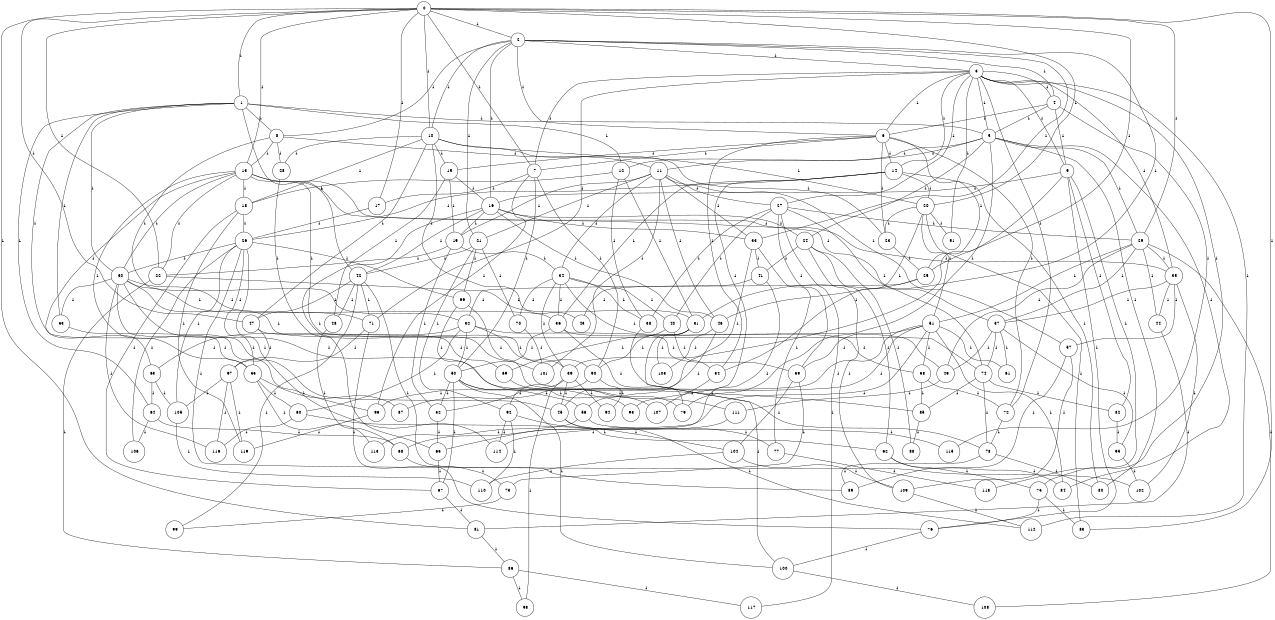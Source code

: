 graph G {
size="8.5,11;"
ratio = "expand;"
fixedsize="true;"
overlap="scale;"
node[shape=circle,width=.12,hight=.12,fontsize=12]
edge[fontsize=12]

0[label=" 0" color=black, pos="0.20835632,1.2385179!"];
1[label=" 1" color=black, pos="1.2144211,0.021020399!"];
2[label=" 2" color=black, pos="0.86342306,0.35595464!"];
3[label=" 3" color=black, pos="2.6671397,1.3273306!"];
4[label=" 4" color=black, pos="2.0315546,1.9759614!"];
5[label=" 5" color=black, pos="0.039657369,0.29786262!"];
6[label=" 6" color=black, pos="2.4239922,1.491066!"];
7[label=" 7" color=black, pos="2.0399264,2.7749802!"];
8[label=" 8" color=black, pos="1.3786885,2.5579452!"];
9[label=" 9" color=black, pos="2.7576037,2.0557466!"];
10[label=" 10" color=black, pos="1.0061524,1.8561766!"];
11[label=" 11" color=black, pos="1.8217377,2.4304463!"];
12[label=" 12" color=black, pos="2.5129364,2.7194746!"];
13[label=" 13" color=black, pos="0.60016689,2.9771451!"];
14[label=" 14" color=black, pos="0.71181932,0.4878978!"];
15[label=" 15" color=black, pos="1.8729689,2.8446782e-05!"];
16[label=" 16" color=black, pos="0.27637619,0.84476698!"];
17[label=" 17" color=black, pos="2.1369393,1.6550067!"];
18[label=" 18" color=black, pos="0.31221488,1.8163838!"];
19[label=" 19" color=black, pos="2.6946905,0.98724488!"];
20[label=" 20" color=black, pos="2.6532379,2.7602207!"];
21[label=" 21" color=black, pos="2.7240568,2.2775639!"];
22[label=" 22" color=black, pos="2.2055769,1.1876218!"];
23[label=" 23" color=black, pos="0.028339794,1.3302033!"];
24[label=" 24" color=black, pos="2.7456239,2.3386959!"];
25[label=" 25" color=black, pos="1.0754839,2.025655!"];
26[label=" 26" color=black, pos="1.5048859,2.5216514!"];
27[label=" 27" color=black, pos="1.088869,0.40720327!"];
28[label=" 28" color=black, pos="2.2156157,1.9955117!"];
29[label=" 29" color=black, pos="2.9047897,0.37554857!"];
30[label=" 30" color=black, pos="2.0385374,2.1889125!"];
31[label=" 31" color=black, pos="1.7508206,1.3715932!"];
32[label=" 32" color=black, pos="2.6940861,0.37900776!"];
33[label=" 33" color=black, pos="0.70399169,1.1572687!"];
34[label=" 34" color=black, pos="0.24670159,1.4084539!"];
35[label=" 35" color=black, pos="2.1878163,1.0776775!"];
36[label=" 36" color=black, pos="2.9830812,1.3431046!"];
37[label=" 37" color=black, pos="1.346265,2.9982375!"];
38[label=" 38" color=black, pos="1.2818235,2.4516796!"];
39[label=" 39" color=black, pos="1.7062658,1.5290886!"];
40[label=" 40" color=black, pos="2.5335619,0.16992183!"];
41[label=" 41" color=black, pos="0.31275911,2.4464312!"];
42[label=" 42" color=black, pos="2.0061106,1.8950313!"];
43[label=" 43" color=black, pos="2.6705423,2.597359!"];
44[label=" 44" color=black, pos="2.0458981,2.5414944!"];
45[label=" 45" color=black, pos="1.6591167,0.77696548!"];
46[label=" 46" color=black, pos="0.72688192,0.97358427!"];
47[label=" 47" color=black, pos="0.051917912,1.8334996!"];
48[label=" 48" color=black, pos="1.4107692,0.82303344!"];
49[label=" 49" color=black, pos="1.330612,0.28298904!"];
50[label=" 50" color=black, pos="2.1243498,2.5306496!"];
51[label=" 51" color=black, pos="1.1507292,0.44851562!"];
52[label=" 52" color=black, pos="1.0684721,2.5887904!"];
53[label=" 53" color=black, pos="1.5297419,0.66852904!"];
54[label=" 54" color=black, pos="0.59440103,0.68977155!"];
55[label=" 55" color=black, pos="2.1447862,2.2317988!"];
56[label=" 56" color=black, pos="2.5266926,2.2790837!"];
57[label=" 57" color=black, pos="2.3242968,2.1940272!"];
58[label=" 58" color=black, pos="1.7400931,1.2435387!"];
59[label=" 59" color=black, pos="2.8526853,0.087449695!"];
60[label=" 60" color=black, pos="1.6820643,2.6487463!"];
61[label=" 61" color=black, pos="2.0419961,1.4684301!"];
62[label=" 62" color=black, pos="1.9593887,0.28271603!"];
63[label=" 63" color=black, pos="2.6814728,2.6597303!"];
64[label=" 64" color=black, pos="0.56934702,2.0654699!"];
65[label=" 65" color=black, pos="0.50088677,0.34229047!"];
66[label=" 66" color=black, pos="2.9841739,2.1318022!"];
67[label=" 67" color=black, pos="2.2778835,0.75801669!"];
68[label=" 68" color=black, pos="0.89549208,1.1717541!"];
69[label=" 69" color=black, pos="2.7240384,0.57388525!"];
70[label=" 70" color=black, pos="0.79838576,2.7876019!"];
71[label=" 71" color=black, pos="1.3711161,2.6880239!"];
72[label=" 72" color=black, pos="1.3861461,0.83410696!"];
73[label=" 73" color=black, pos="0.012990919,2.1280128!"];
74[label=" 74" color=black, pos="0.76222662,2.834024!"];
75[label=" 75" color=black, pos="1.479067,1.000058!"];
76[label=" 76" color=black, pos="0.99880373,2.3120472!"];
77[label=" 77" color=black, pos="0.81199631,1.4062691!"];
78[label=" 78" color=black, pos="2.7425337,1.0902406!"];
79[label=" 79" color=black, pos="2.6412031,0.054112894!"];
80[label=" 80" color=black, pos="1.5317582,2.9143822!"];
81[label=" 81" color=black, pos="2.0646173,1.541914!"];
82[label=" 82" color=black, pos="2.30221,2.8669541!"];
83[label=" 83" color=black, pos="0.96797871,0.15583598!"];
84[label=" 84" color=black, pos="1.0388242,0.68962453!"];
85[label=" 85" color=black, pos="2.3538156,0.46120262!"];
86[label=" 86" color=black, pos="0.28976464,1.2099991!"];
87[label=" 87" color=black, pos="2.3297076,0.95831704!"];
88[label=" 88" color=black, pos="0.15233186,0.40621503!"];
89[label=" 89" color=black, pos="2.9150941,0.043793031!"];
90[label=" 90" color=black, pos="2.324067,1.998581!"];
91[label=" 91" color=black, pos="2.7777592,1.2588281!"];
92[label=" 92" color=black, pos="0.62230018,1.667404!"];
93[label=" 93" color=black, pos="0.044346317,1.0724651!"];
94[label=" 94" color=black, pos="0.68004977,0.26507874!"];
95[label=" 95" color=black, pos="0.54657621,1.8712233!"];
96[label=" 96" color=black, pos="1.096095,1.9158572!"];
97[label=" 97" color=black, pos="1.2255673,0.2284932!"];
98[label=" 98" color=black, pos="0.87039732,0.84168003!"];
99[label=" 99" color=black, pos="0.38149125,1.4647399!"];
100[label=" 100" color=black, pos="0.048960845,2.9799072!"];
101[label=" 101" color=black, pos="2.2607504,2.4274181!"];
102[label=" 102" color=black, pos="1.3348365,2.9505576!"];
103[label=" 103" color=black, pos="0.91589264,0.58032078!"];
104[label=" 104" color=black, pos="0.099219247,0.023176706!"];
105[label=" 105" color=black, pos="0.45582821,2.8744209!"];
106[label=" 106" color=black, pos="0.47874415,0.97438202!"];
107[label=" 107" color=black, pos="2.8166091,2.8640268!"];
108[label=" 108" color=black, pos="2.5712658,1.9588771!"];
109[label=" 109" color=black, pos="2.8963063,2.7728164!"];
110[label=" 110" color=black, pos="1.0787921,2.1125555!"];
111[label=" 111" color=black, pos="0.5451549,1.0066723!"];
112[label=" 112" color=black, pos="2.1890543,1.9691607!"];
113[label=" 113" color=black, pos="2.281519,0.97110803!"];
114[label=" 114" color=black, pos="0.55968256,2.6204985!"];
115[label=" 115" color=black, pos="0.38461196,0.24186162!"];
116[label=" 116" color=black, pos="1.3284594,0.78789391!"];
117[label=" 117" color=black, pos="1.587034,2.4559085!"];
118[label=" 118" color=black, pos="1.2840843,2.6605108!"];
119[label=" 119" color=black, pos="0.26134036,0.4736133!"];
0--1[label="1"]
0--2[label="1"]
0--7[label="1"]
0--10[label="1"]
0--13[label="1"]
0--17[label="1"]
0--20[label="1"]
0--22[label="1"]
0--25[label="1"]
0--29[label="1"]
0--47[label="1"]
0--81[label="1"]
0--83[label="1"]
1--5[label="1"]
1--8[label="1"]
1--12[label="1"]
1--30[label="1"]
1--42[label="1"]
1--53[label="1"]
1--55[label="1"]
1--64[label="1"]
2--3[label="1"]
2--4[label="1"]
2--6[label="1"]
2--8[label="1"]
2--10[label="1"]
2--16[label="1"]
2--21[label="1"]
2--31[label="1"]
2--33[label="1"]
3--4[label="1"]
3--5[label="1"]
3--6[label="1"]
3--7[label="1"]
3--9[label="1"]
3--14[label="1"]
3--27[label="1"]
3--35[label="1"]
3--71[label="1"]
3--72[label="1"]
3--75[label="1"]
3--91[label="1"]
3--112[label="1"]
4--5[label="1"]
4--6[label="1"]
4--9[label="1"]
4--115[label="1"]
5--11[label="1"]
5--12[label="1"]
5--24[label="1"]
5--29[label="1"]
5--79[label="1"]
5--80[label="1"]
5--84[label="1"]
6--7[label="1"]
6--14[label="1"]
6--15[label="1"]
6--23[label="1"]
6--25[label="1"]
6--54[label="1"]
6--72[label="1"]
7--17[label="1"]
7--50[label="1"]
7--90[label="1"]
7--96[label="1"]
8--11[label="1"]
8--13[label="1"]
8--28[label="1"]
8--32[label="1"]
9--16[label="1"]
9--39[label="1"]
9--76[label="1"]
9--82[label="1"]
9--118[label="1"]
10--15[label="1"]
10--18[label="1"]
10--20[label="1"]
10--23[label="1"]
10--28[label="1"]
10--43[label="1"]
10--47[label="1"]
11--19[label="1"]
11--21[label="1"]
11--27[label="1"]
11--33[label="1"]
11--34[label="1"]
11--46[label="1"]
11--57[label="1"]
11--101[label="1"]
12--18[label="1"]
12--31[label="1"]
12--38[label="1"]
13--18[label="1"]
13--22[label="1"]
13--30[label="1"]
13--35[label="1"]
13--37[label="1"]
13--63[label="1"]
13--74[label="1"]
13--96[label="1"]
14--20[label="1"]
14--26[label="1"]
14--36[label="1"]
14--80[label="1"]
14--93[label="1"]
15--16[label="1"]
15--19[label="1"]
15--48[label="1"]
16--19[label="1"]
16--24[label="1"]
16--33[label="1"]
16--42[label="1"]
16--46[label="1"]
16--65[label="1"]
17--26[label="1"]
18--26[label="1"]
18--67[label="1"]
18--119[label="1"]
19--22[label="1"]
19--34[label="1"]
19--52[label="1"]
20--23[label="1"]
20--51[label="1"]
20--54[label="1"]
20--83[label="1"]
20--91[label="1"]
21--42[label="1"]
21--66[label="1"]
21--70[label="1"]
21--92[label="1"]
22--31[label="1"]
22--86[label="1"]
23--25[label="1"]
24--41[label="1"]
24--62[label="1"]
24--88[label="1"]
24--109[label="1"]
25--32[label="1"]
25--46[label="1"]
26--30[label="1"]
26--55[label="1"]
26--66[label="1"]
26--102[label="1"]
26--105[label="1"]
26--106[label="1"]
26--114[label="1"]
27--29[label="1"]
27--38[label="1"]
27--40[label="1"]
27--59[label="1"]
27--74[label="1"]
27--117[label="1"]
28--90[label="1"]
29--35[label="1"]
29--37[label="1"]
29--44[label="1"]
29--49[label="1"]
29--51[label="1"]
29--108[label="1"]
30--36[label="1"]
30--45[label="1"]
30--53[label="1"]
30--71[label="1"]
30--101[label="1"]
30--111[label="1"]
30--116[label="1"]
31--90[label="1"]
31--100[label="1"]
31--103[label="1"]
32--39[label="1"]
32--50[label="1"]
32--59[label="1"]
32--60[label="1"]
32--63[label="1"]
33--41[label="1"]
33--45[label="1"]
33--77[label="1"]
34--36[label="1"]
34--38[label="1"]
34--39[label="1"]
34--40[label="1"]
34--49[label="1"]
34--70[label="1"]
35--37[label="1"]
35--44[label="1"]
35--57[label="1"]
35--102[label="1"]
36--50[label="1"]
36--58[label="1"]
36--79[label="1"]
37--49[label="1"]
37--61[label="1"]
37--74[label="1"]
37--95[label="1"]
38--78[label="1"]
39--45[label="1"]
39--94[label="1"]
39--96[label="1"]
39--98[label="1"]
40--54[label="1"]
40--69[label="1"]
41--43[label="1"]
41--65[label="1"]
42--47[label="1"]
42--48[label="1"]
42--71[label="1"]
42--89[label="1"]
42--99[label="1"]
44--81[label="1"]
45--77[label="1"]
45--112[label="1"]
46--56[label="1"]
46--103[label="1"]
47--69[label="1"]
47--97[label="1"]
48--68[label="1"]
49--111[label="1"]
50--52[label="1"]
50--56[label="1"]
50--67[label="1"]
50--93[label="1"]
50--100[label="1"]
51--52[label="1"]
51--58[label="1"]
51--59[label="1"]
51--61[label="1"]
51--68[label="1"]
51--84[label="1"]
51--87[label="1"]
52--65[label="1"]
53--55[label="1"]
54--107[label="1"]
55--60[label="1"]
55--87[label="1"]
55--113[label="1"]
56--113[label="1"]
56--115[label="1"]
57--89[label="1"]
57--109[label="1"]
58--72[label="1"]
58--85[label="1"]
59--73[label="1"]
59--104[label="1"]
60--62[label="1"]
60--116[label="1"]
62--75[label="1"]
62--84[label="1"]
63--64[label="1"]
63--105[label="1"]
64--68[label="1"]
64--106[label="1"]
65--67[label="1"]
66--85[label="1"]
66--107[label="1"]
67--81[label="1"]
68--73[label="1"]
69--79[label="1"]
70--101[label="1"]
71--76[label="1"]
71--97[label="1"]
72--78[label="1"]
73--99[label="1"]
74--78[label="1"]
74--82[label="1"]
74--85[label="1"]
75--76[label="1"]
75--83[label="1"]
76--100[label="1"]
77--118[label="1"]
78--80[label="1"]
78--89[label="1"]
81--86[label="1"]
82--95[label="1"]
85--88[label="1"]
86--98[label="1"]
86--117[label="1"]
90--92[label="1"]
90--94[label="1"]
92--104[label="1"]
92--110[label="1"]
92--114[label="1"]
95--102[label="1"]
96--119[label="1"]
97--105[label="1"]
97--116[label="1"]
97--119[label="1"]
100--108[label="1"]
104--109[label="1"]
104--110[label="1"]
105--110[label="1"]
109--112[label="1"]
111--114[label="1"]

}
